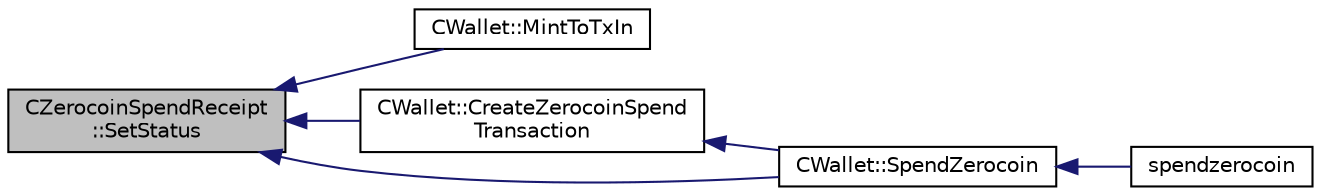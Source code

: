 digraph "CZerocoinSpendReceipt::SetStatus"
{
  edge [fontname="Helvetica",fontsize="10",labelfontname="Helvetica",labelfontsize="10"];
  node [fontname="Helvetica",fontsize="10",shape=record];
  rankdir="LR";
  Node15 [label="CZerocoinSpendReceipt\l::SetStatus",height=0.2,width=0.4,color="black", fillcolor="grey75", style="filled", fontcolor="black"];
  Node15 -> Node16 [dir="back",color="midnightblue",fontsize="10",style="solid",fontname="Helvetica"];
  Node16 [label="CWallet::MintToTxIn",height=0.2,width=0.4,color="black", fillcolor="white", style="filled",URL="$class_c_wallet.html#a5b32d86806615c59f15431f300f0c729"];
  Node15 -> Node17 [dir="back",color="midnightblue",fontsize="10",style="solid",fontname="Helvetica"];
  Node17 [label="CWallet::CreateZerocoinSpend\lTransaction",height=0.2,width=0.4,color="black", fillcolor="white", style="filled",URL="$class_c_wallet.html#a7dfcafe767983d2be451af8ea15dda94"];
  Node17 -> Node18 [dir="back",color="midnightblue",fontsize="10",style="solid",fontname="Helvetica"];
  Node18 [label="CWallet::SpendZerocoin",height=0.2,width=0.4,color="black", fillcolor="white", style="filled",URL="$class_c_wallet.html#aedd0ae4e683ee642272e170b7afd33fe"];
  Node18 -> Node19 [dir="back",color="midnightblue",fontsize="10",style="solid",fontname="Helvetica"];
  Node19 [label="spendzerocoin",height=0.2,width=0.4,color="black", fillcolor="white", style="filled",URL="$rpcwallet_8cpp.html#adea64c692ec279a1a3a2c9143f264955"];
  Node15 -> Node18 [dir="back",color="midnightblue",fontsize="10",style="solid",fontname="Helvetica"];
}
